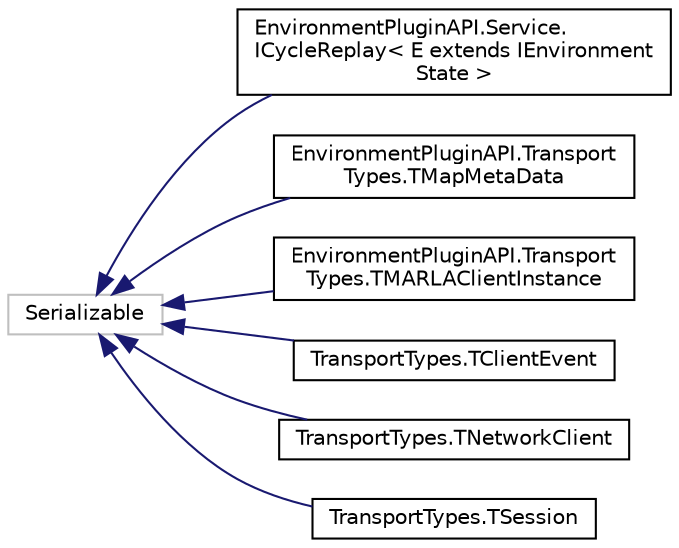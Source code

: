 digraph "Graphical Class Hierarchy"
{
  edge [fontname="Helvetica",fontsize="10",labelfontname="Helvetica",labelfontsize="10"];
  node [fontname="Helvetica",fontsize="10",shape=record];
  rankdir="LR";
  Node1 [label="Serializable",height=0.2,width=0.4,color="grey75", fillcolor="white", style="filled"];
  Node1 -> Node2 [dir="back",color="midnightblue",fontsize="10",style="solid",fontname="Helvetica"];
  Node2 [label="EnvironmentPluginAPI.Service.\lICycleReplay\< E extends IEnvironment\lState \>",height=0.2,width=0.4,color="black", fillcolor="white", style="filled",URL="$interface_environment_plugin_a_p_i_1_1_service_1_1_i_cycle_replay_3_01_e_01extends_01_i_environment_state_01_4.html"];
  Node1 -> Node3 [dir="back",color="midnightblue",fontsize="10",style="solid",fontname="Helvetica"];
  Node3 [label="EnvironmentPluginAPI.Transport\lTypes.TMapMetaData",height=0.2,width=0.4,color="black", fillcolor="white", style="filled",URL="$class_environment_plugin_a_p_i_1_1_transport_types_1_1_t_map_meta_data.html"];
  Node1 -> Node4 [dir="back",color="midnightblue",fontsize="10",style="solid",fontname="Helvetica"];
  Node4 [label="EnvironmentPluginAPI.Transport\lTypes.TMARLAClientInstance",height=0.2,width=0.4,color="black", fillcolor="white", style="filled",URL="$class_environment_plugin_a_p_i_1_1_transport_types_1_1_t_m_a_r_l_a_client_instance.html"];
  Node1 -> Node5 [dir="back",color="midnightblue",fontsize="10",style="solid",fontname="Helvetica"];
  Node5 [label="TransportTypes.TClientEvent",height=0.2,width=0.4,color="black", fillcolor="white", style="filled",URL="$class_transport_types_1_1_t_client_event.html"];
  Node1 -> Node6 [dir="back",color="midnightblue",fontsize="10",style="solid",fontname="Helvetica"];
  Node6 [label="TransportTypes.TNetworkClient",height=0.2,width=0.4,color="black", fillcolor="white", style="filled",URL="$class_transport_types_1_1_t_network_client.html"];
  Node1 -> Node7 [dir="back",color="midnightblue",fontsize="10",style="solid",fontname="Helvetica"];
  Node7 [label="TransportTypes.TSession",height=0.2,width=0.4,color="black", fillcolor="white", style="filled",URL="$class_transport_types_1_1_t_session.html"];
}
